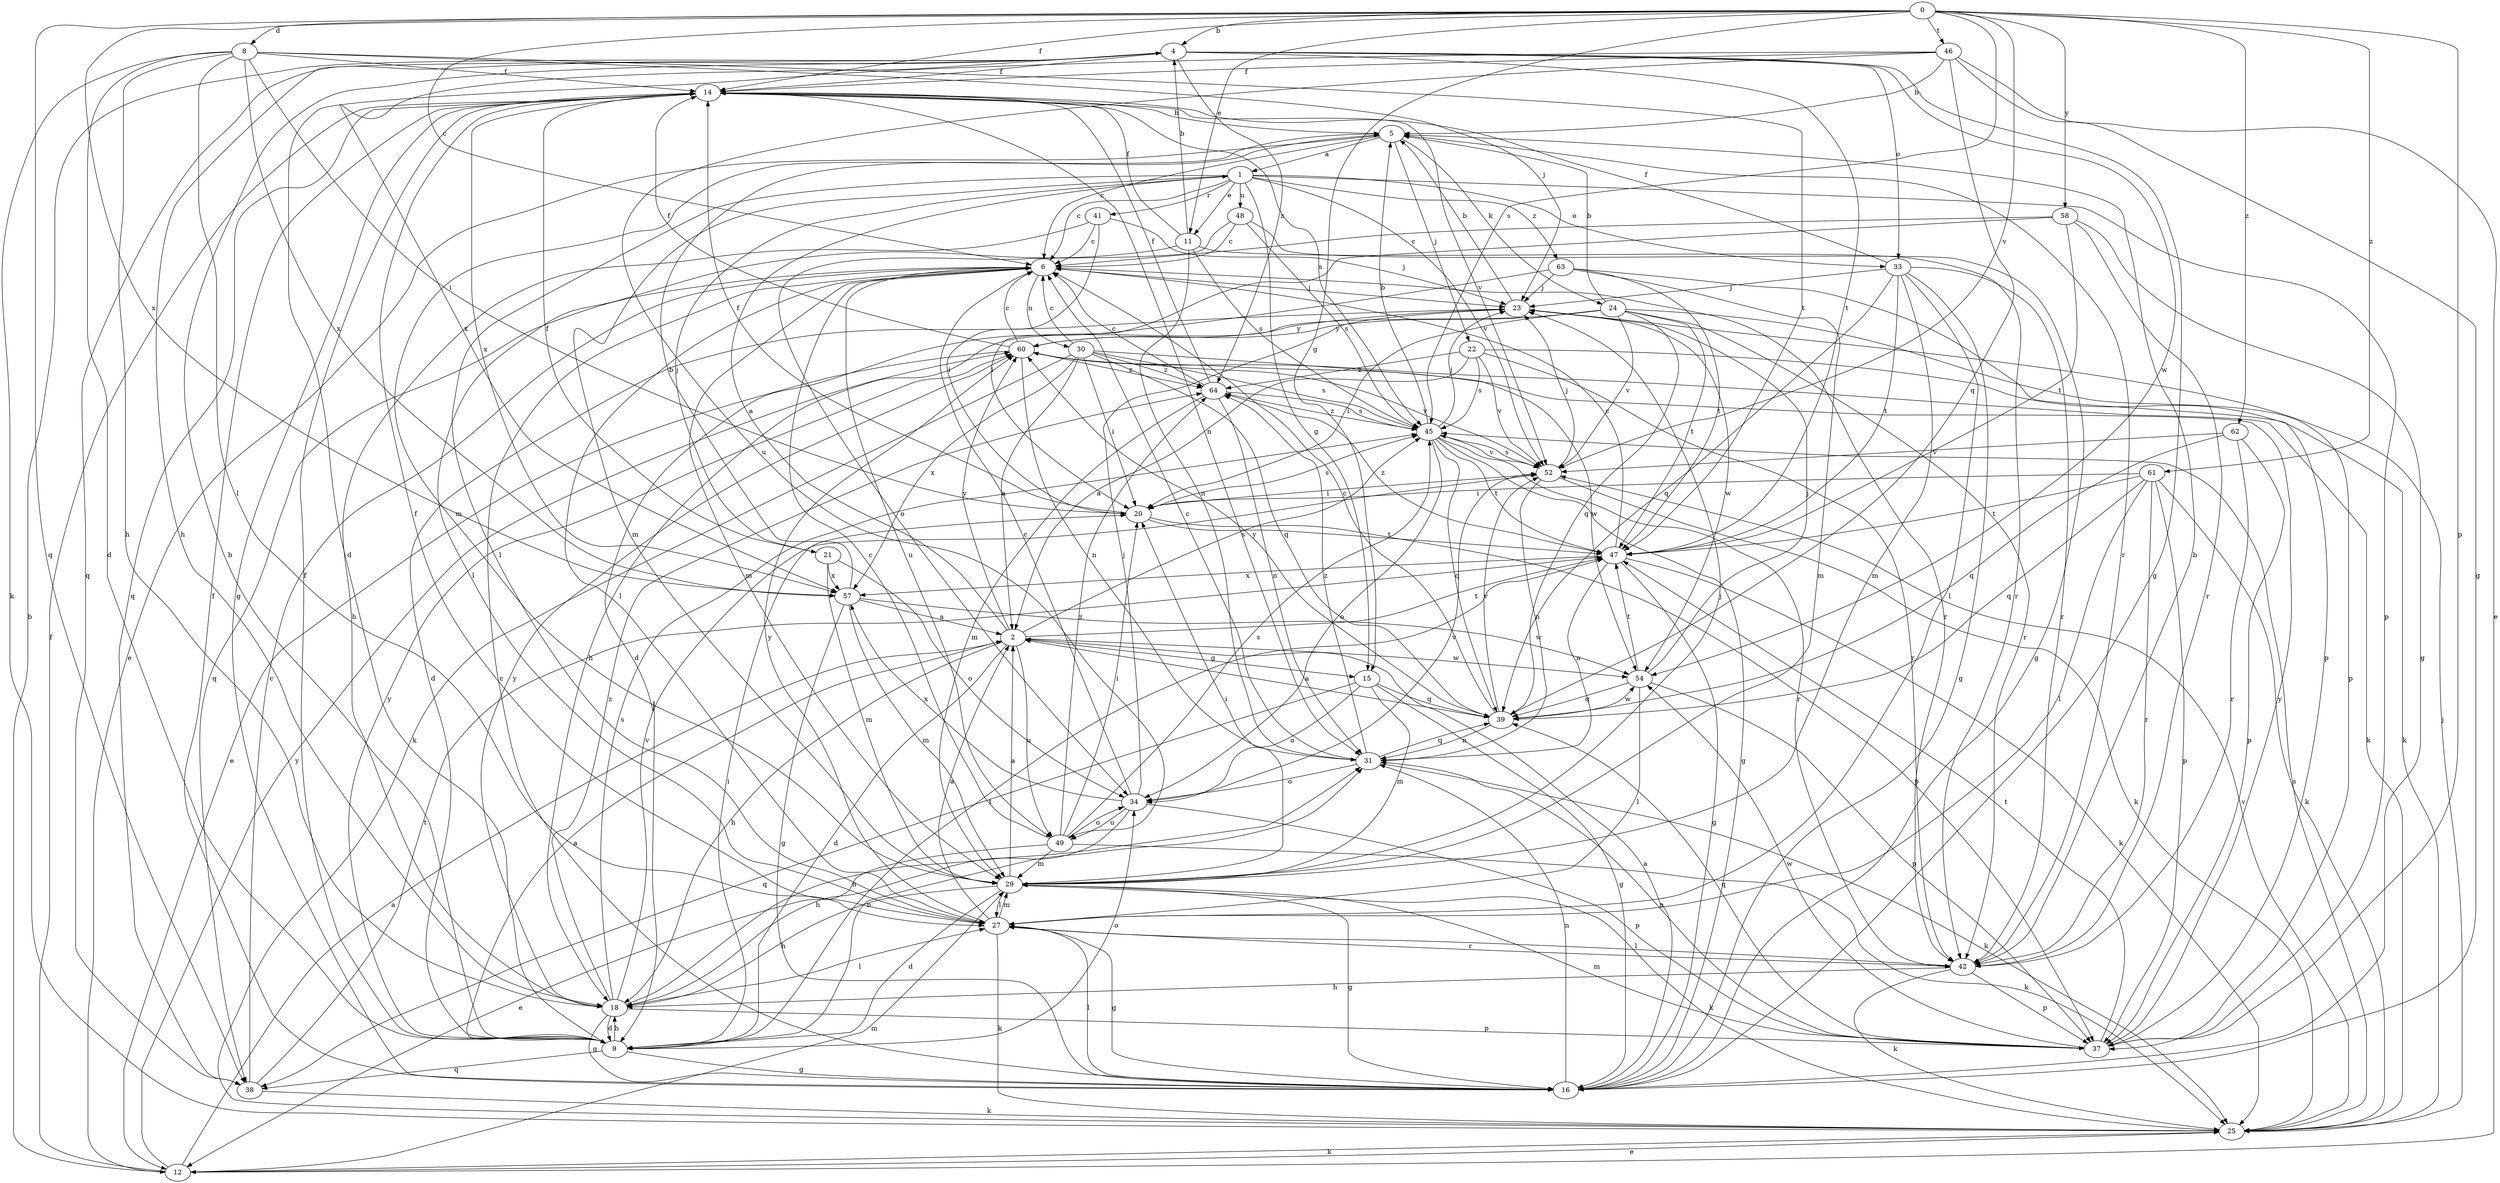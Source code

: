 strict digraph  {
0;
1;
2;
4;
5;
6;
8;
9;
11;
12;
14;
15;
16;
18;
20;
21;
22;
23;
24;
25;
27;
29;
30;
31;
33;
34;
37;
38;
39;
41;
42;
45;
46;
47;
48;
49;
52;
54;
57;
58;
60;
61;
62;
63;
64;
0 -> 4  [label=b];
0 -> 6  [label=c];
0 -> 8  [label=d];
0 -> 11  [label=e];
0 -> 14  [label=f];
0 -> 15  [label=g];
0 -> 37  [label=p];
0 -> 38  [label=q];
0 -> 45  [label=s];
0 -> 46  [label=t];
0 -> 52  [label=v];
0 -> 57  [label=x];
0 -> 58  [label=y];
0 -> 61  [label=z];
0 -> 62  [label=z];
1 -> 6  [label=c];
1 -> 11  [label=e];
1 -> 15  [label=g];
1 -> 21  [label=j];
1 -> 27  [label=l];
1 -> 29  [label=m];
1 -> 33  [label=o];
1 -> 37  [label=p];
1 -> 41  [label=r];
1 -> 48  [label=u];
1 -> 52  [label=v];
1 -> 63  [label=z];
2 -> 1  [label=a];
2 -> 9  [label=d];
2 -> 15  [label=g];
2 -> 18  [label=h];
2 -> 45  [label=s];
2 -> 47  [label=t];
2 -> 49  [label=u];
2 -> 54  [label=w];
2 -> 60  [label=y];
4 -> 14  [label=f];
4 -> 16  [label=g];
4 -> 18  [label=h];
4 -> 33  [label=o];
4 -> 38  [label=q];
4 -> 47  [label=t];
4 -> 54  [label=w];
4 -> 57  [label=x];
4 -> 64  [label=z];
5 -> 1  [label=a];
5 -> 6  [label=c];
5 -> 12  [label=e];
5 -> 22  [label=j];
5 -> 24  [label=k];
5 -> 29  [label=m];
5 -> 42  [label=r];
6 -> 23  [label=j];
6 -> 27  [label=l];
6 -> 29  [label=m];
6 -> 30  [label=n];
6 -> 38  [label=q];
6 -> 42  [label=r];
6 -> 49  [label=u];
8 -> 9  [label=d];
8 -> 14  [label=f];
8 -> 18  [label=h];
8 -> 20  [label=i];
8 -> 23  [label=j];
8 -> 25  [label=k];
8 -> 27  [label=l];
8 -> 47  [label=t];
8 -> 57  [label=x];
9 -> 2  [label=a];
9 -> 4  [label=b];
9 -> 14  [label=f];
9 -> 16  [label=g];
9 -> 18  [label=h];
9 -> 20  [label=i];
9 -> 31  [label=n];
9 -> 34  [label=o];
9 -> 38  [label=q];
9 -> 47  [label=t];
9 -> 60  [label=y];
11 -> 4  [label=b];
11 -> 14  [label=f];
11 -> 27  [label=l];
11 -> 31  [label=n];
11 -> 42  [label=r];
11 -> 45  [label=s];
12 -> 2  [label=a];
12 -> 4  [label=b];
12 -> 14  [label=f];
12 -> 25  [label=k];
12 -> 29  [label=m];
12 -> 60  [label=y];
14 -> 5  [label=b];
14 -> 16  [label=g];
14 -> 31  [label=n];
14 -> 38  [label=q];
14 -> 45  [label=s];
14 -> 52  [label=v];
14 -> 57  [label=x];
15 -> 16  [label=g];
15 -> 29  [label=m];
15 -> 34  [label=o];
15 -> 38  [label=q];
15 -> 39  [label=q];
16 -> 2  [label=a];
16 -> 6  [label=c];
16 -> 14  [label=f];
16 -> 27  [label=l];
16 -> 31  [label=n];
18 -> 9  [label=d];
18 -> 16  [label=g];
18 -> 27  [label=l];
18 -> 31  [label=n];
18 -> 37  [label=p];
18 -> 45  [label=s];
18 -> 52  [label=v];
18 -> 60  [label=y];
18 -> 64  [label=z];
20 -> 14  [label=f];
20 -> 37  [label=p];
20 -> 45  [label=s];
20 -> 47  [label=t];
21 -> 14  [label=f];
21 -> 29  [label=m];
21 -> 34  [label=o];
21 -> 57  [label=x];
22 -> 2  [label=a];
22 -> 25  [label=k];
22 -> 42  [label=r];
22 -> 45  [label=s];
22 -> 52  [label=v];
22 -> 64  [label=z];
23 -> 5  [label=b];
23 -> 9  [label=d];
23 -> 54  [label=w];
23 -> 60  [label=y];
24 -> 5  [label=b];
24 -> 18  [label=h];
24 -> 20  [label=i];
24 -> 37  [label=p];
24 -> 39  [label=q];
24 -> 42  [label=r];
24 -> 47  [label=t];
24 -> 52  [label=v];
24 -> 60  [label=y];
25 -> 12  [label=e];
25 -> 23  [label=j];
25 -> 45  [label=s];
25 -> 52  [label=v];
27 -> 2  [label=a];
27 -> 14  [label=f];
27 -> 16  [label=g];
27 -> 25  [label=k];
27 -> 29  [label=m];
27 -> 42  [label=r];
27 -> 60  [label=y];
29 -> 2  [label=a];
29 -> 9  [label=d];
29 -> 16  [label=g];
29 -> 18  [label=h];
29 -> 20  [label=i];
29 -> 23  [label=j];
29 -> 25  [label=k];
29 -> 27  [label=l];
30 -> 2  [label=a];
30 -> 6  [label=c];
30 -> 20  [label=i];
30 -> 25  [label=k];
30 -> 39  [label=q];
30 -> 45  [label=s];
30 -> 54  [label=w];
30 -> 57  [label=x];
30 -> 64  [label=z];
31 -> 6  [label=c];
31 -> 25  [label=k];
31 -> 34  [label=o];
31 -> 39  [label=q];
31 -> 64  [label=z];
33 -> 14  [label=f];
33 -> 16  [label=g];
33 -> 23  [label=j];
33 -> 27  [label=l];
33 -> 29  [label=m];
33 -> 39  [label=q];
33 -> 42  [label=r];
33 -> 47  [label=t];
34 -> 6  [label=c];
34 -> 18  [label=h];
34 -> 23  [label=j];
34 -> 37  [label=p];
34 -> 49  [label=u];
34 -> 52  [label=v];
34 -> 57  [label=x];
37 -> 29  [label=m];
37 -> 31  [label=n];
37 -> 39  [label=q];
37 -> 47  [label=t];
37 -> 54  [label=w];
37 -> 60  [label=y];
38 -> 6  [label=c];
38 -> 25  [label=k];
38 -> 47  [label=t];
39 -> 2  [label=a];
39 -> 6  [label=c];
39 -> 31  [label=n];
39 -> 52  [label=v];
39 -> 54  [label=w];
39 -> 60  [label=y];
41 -> 6  [label=c];
41 -> 18  [label=h];
41 -> 20  [label=i];
41 -> 23  [label=j];
42 -> 5  [label=b];
42 -> 18  [label=h];
42 -> 25  [label=k];
42 -> 27  [label=l];
42 -> 37  [label=p];
45 -> 5  [label=b];
45 -> 16  [label=g];
45 -> 23  [label=j];
45 -> 34  [label=o];
45 -> 39  [label=q];
45 -> 42  [label=r];
45 -> 47  [label=t];
45 -> 52  [label=v];
45 -> 64  [label=z];
46 -> 5  [label=b];
46 -> 9  [label=d];
46 -> 12  [label=e];
46 -> 14  [label=f];
46 -> 16  [label=g];
46 -> 39  [label=q];
46 -> 49  [label=u];
47 -> 6  [label=c];
47 -> 16  [label=g];
47 -> 25  [label=k];
47 -> 31  [label=n];
47 -> 57  [label=x];
47 -> 64  [label=z];
48 -> 6  [label=c];
48 -> 16  [label=g];
48 -> 34  [label=o];
48 -> 45  [label=s];
49 -> 6  [label=c];
49 -> 12  [label=e];
49 -> 20  [label=i];
49 -> 25  [label=k];
49 -> 29  [label=m];
49 -> 34  [label=o];
49 -> 45  [label=s];
49 -> 64  [label=z];
52 -> 20  [label=i];
52 -> 23  [label=j];
52 -> 25  [label=k];
52 -> 31  [label=n];
52 -> 45  [label=s];
54 -> 23  [label=j];
54 -> 27  [label=l];
54 -> 37  [label=p];
54 -> 39  [label=q];
54 -> 47  [label=t];
57 -> 2  [label=a];
57 -> 5  [label=b];
57 -> 16  [label=g];
57 -> 29  [label=m];
57 -> 54  [label=w];
58 -> 6  [label=c];
58 -> 16  [label=g];
58 -> 20  [label=i];
58 -> 42  [label=r];
58 -> 47  [label=t];
60 -> 6  [label=c];
60 -> 12  [label=e];
60 -> 14  [label=f];
60 -> 25  [label=k];
60 -> 31  [label=n];
60 -> 52  [label=v];
60 -> 64  [label=z];
61 -> 20  [label=i];
61 -> 25  [label=k];
61 -> 27  [label=l];
61 -> 37  [label=p];
61 -> 39  [label=q];
61 -> 42  [label=r];
61 -> 47  [label=t];
62 -> 37  [label=p];
62 -> 39  [label=q];
62 -> 42  [label=r];
62 -> 52  [label=v];
63 -> 9  [label=d];
63 -> 23  [label=j];
63 -> 29  [label=m];
63 -> 37  [label=p];
63 -> 47  [label=t];
64 -> 6  [label=c];
64 -> 14  [label=f];
64 -> 29  [label=m];
64 -> 31  [label=n];
64 -> 45  [label=s];
}
